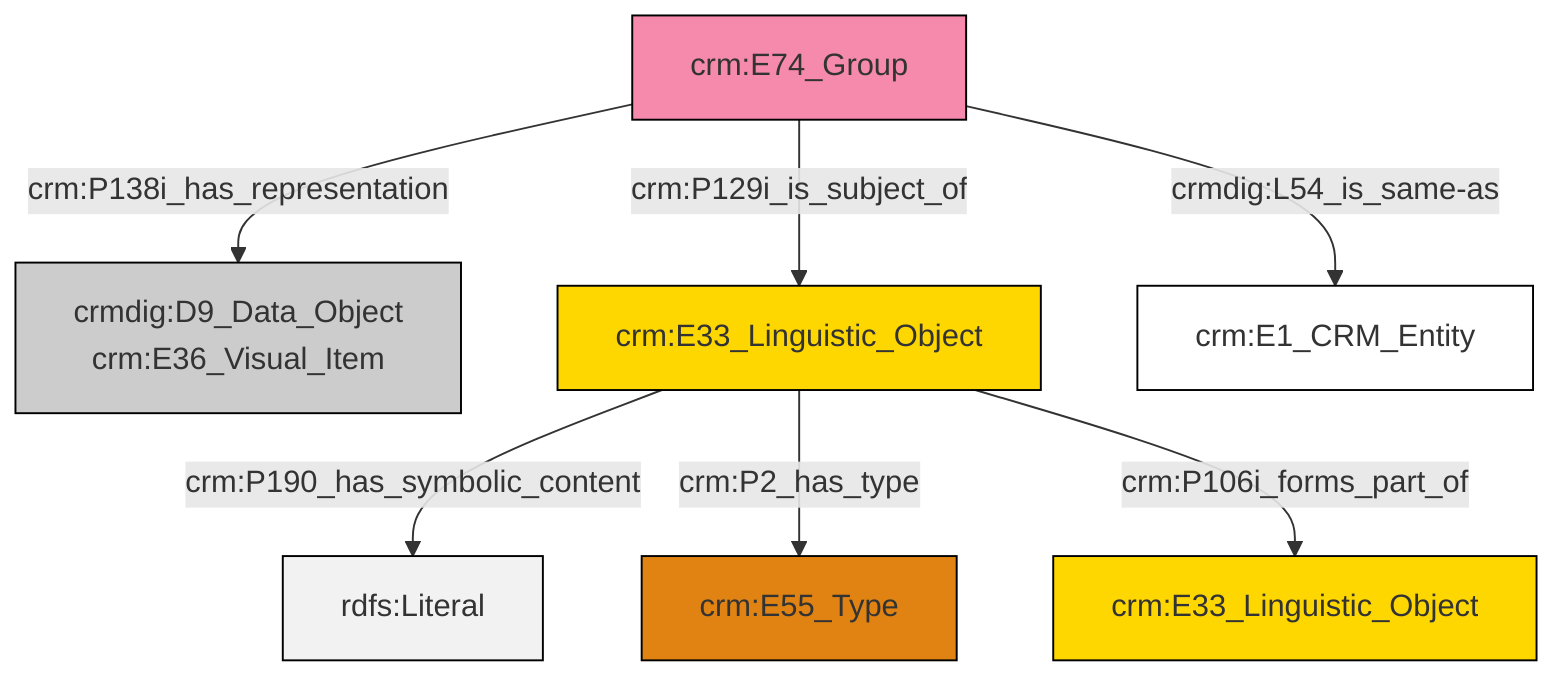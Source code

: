 graph TD
classDef Literal fill:#f2f2f2,stroke:#000000;
classDef CRM_Entity fill:#FFFFFF,stroke:#000000;
classDef Temporal_Entity fill:#00C9E6, stroke:#000000;
classDef Type fill:#E18312, stroke:#000000;
classDef Time-Span fill:#2C9C91, stroke:#000000;
classDef Appellation fill:#FFEB7F, stroke:#000000;
classDef Place fill:#008836, stroke:#000000;
classDef Persistent_Item fill:#B266B2, stroke:#000000;
classDef Conceptual_Object fill:#FFD700, stroke:#000000;
classDef Physical_Thing fill:#D2B48C, stroke:#000000;
classDef Actor fill:#f58aad, stroke:#000000;
classDef PC_Classes fill:#4ce600, stroke:#000000;
classDef Multi fill:#cccccc,stroke:#000000;

0["crm:E74_Group"]:::Actor -->|crm:P138i_has_representation| 1["crmdig:D9_Data_Object<br>crm:E36_Visual_Item"]:::Multi
2["crm:E33_Linguistic_Object"]:::Conceptual_Object -->|crm:P190_has_symbolic_content| 3[rdfs:Literal]:::Literal
0["crm:E74_Group"]:::Actor -->|crmdig:L54_is_same-as| 5["crm:E1_CRM_Entity"]:::CRM_Entity
2["crm:E33_Linguistic_Object"]:::Conceptual_Object -->|crm:P2_has_type| 7["crm:E55_Type"]:::Type
0["crm:E74_Group"]:::Actor -->|crm:P129i_is_subject_of| 2["crm:E33_Linguistic_Object"]:::Conceptual_Object
2["crm:E33_Linguistic_Object"]:::Conceptual_Object -->|crm:P106i_forms_part_of| 12["crm:E33_Linguistic_Object"]:::Conceptual_Object